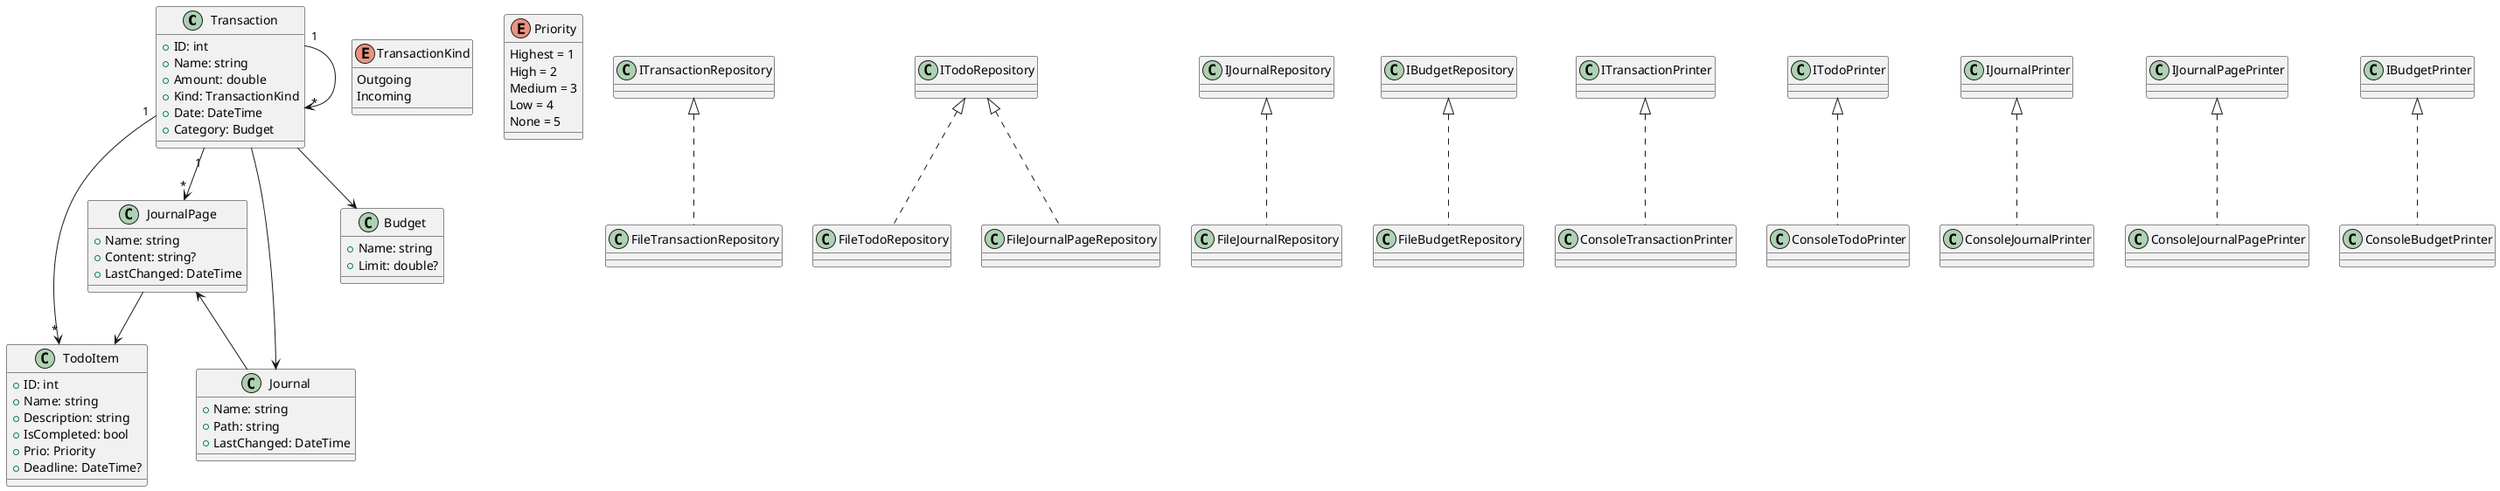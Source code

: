 @startuml

class Transaction {
    + ID: int
    + Name: string
    + Amount: double
    + Kind: TransactionKind
    + Date: DateTime
    + Category: Budget
}

class TodoItem {
    + ID: int
    + Name: string
    + Description: string
    + IsCompleted: bool
    + Prio: Priority
    + Deadline: DateTime?
}

class JournalPage {
    + Name: string
    + Content: string?
    + LastChanged: DateTime
}

class Journal {
    + Name: string
    + Path: string
    + LastChanged: DateTime
}

class Budget {
    + Name: string
    + Limit: double?
}

enum TransactionKind {
    Outgoing
    Incoming
}

enum Priority {
    Highest = 1
    High = 2
    Medium = 3
    Low = 4
    None = 5
}

ITransactionRepository <|.. FileTransactionRepository
ITodoRepository <|.. FileTodoRepository
IJournalRepository <|.. FileJournalRepository
ITodoRepository <|.. FileJournalPageRepository
IBudgetRepository <|.. FileBudgetRepository

ITransactionPrinter <|.. ConsoleTransactionPrinter
ITodoPrinter <|.. ConsoleTodoPrinter
IJournalPrinter <|.. ConsoleJournalPrinter
IJournalPagePrinter <|.. ConsoleJournalPagePrinter
IBudgetPrinter <|.. ConsoleBudgetPrinter

Transaction --> Budget
Transaction "1" --> "*" TodoItem
JournalPage --> TodoItem
JournalPage <-- Journal
Transaction "1" --> "*" JournalPage
Transaction --> Journal
Transaction "1" --> "*" Transaction

@enduml
